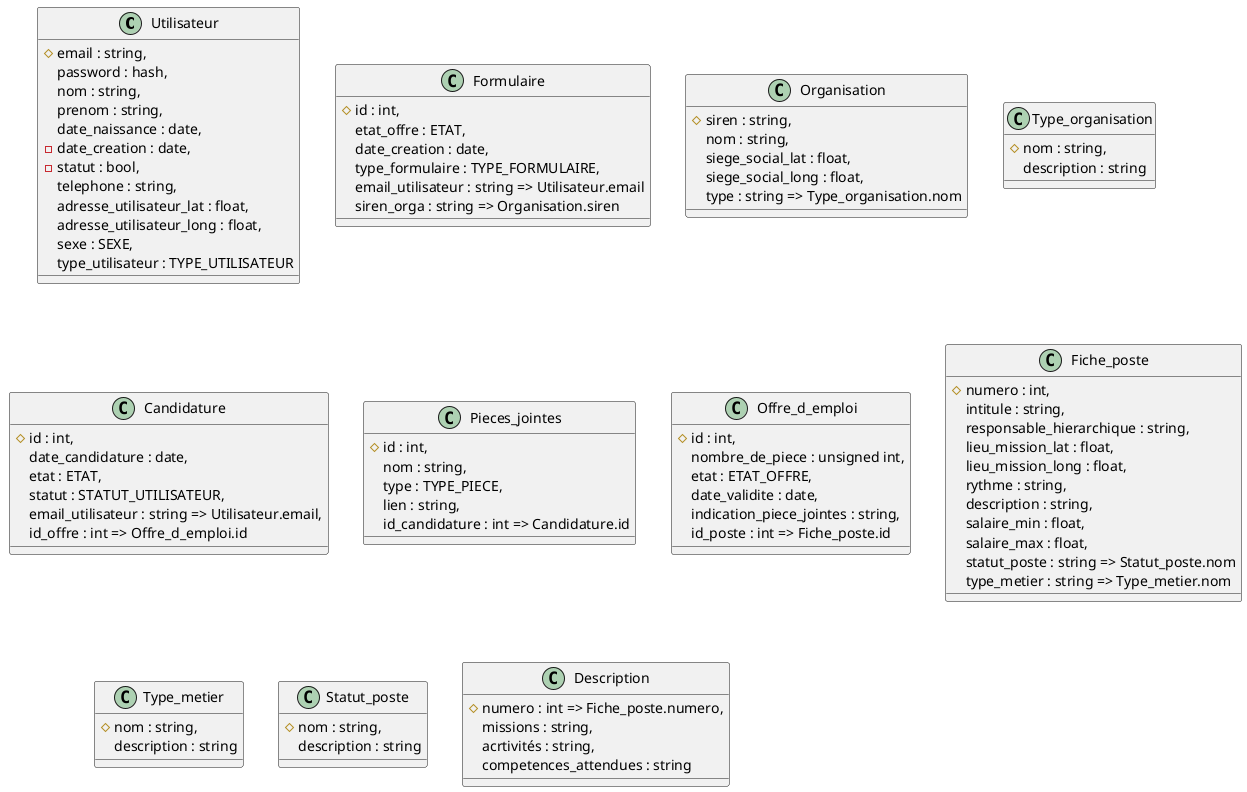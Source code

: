 @startuml MLD
class Utilisateur{
    # email : string, 
    password : hash, 
    nom : string, 
    prenom : string, 
    date_naissance : date, 
    - date_creation : date,
    - statut : bool,
    telephone : string,
    adresse_utilisateur_lat : float,
    adresse_utilisateur_long : float,
    sexe : SEXE, 
    type_utilisateur : TYPE_UTILISATEUR 
}

class Formulaire{
    #id : int, 
    etat_offre : ETAT,
    date_creation : date, 
    type_formulaire : TYPE_FORMULAIRE, 
    email_utilisateur : string => Utilisateur.email
    siren_orga : string => Organisation.siren
}

class Organisation{
    #siren : string, 
    nom : string, 
    siege_social_lat : float,
    siege_social_long : float,
    type : string => Type_organisation.nom
}

class Type_organisation{
    #nom : string, 
    description : string
}

class  Candidature{
    #id : int, 
    date_candidature : date, 
    etat : ETAT, 
    statut : STATUT_UTILISATEUR, 
    email_utilisateur : string => Utilisateur.email, 
    id_offre : int => Offre_d_emploi.id
}

class Pieces_jointes {
    #id : int, 
    nom : string,
    type : TYPE_PIECE,
    lien : string,
    id_candidature : int => Candidature.id
}

class Offre_d_emploi{
    #id : int,  
    nombre_de_piece : unsigned int, 
    etat : ETAT_OFFRE,
    date_validite : date,
    indication_piece_jointes : string,
    id_poste : int => Fiche_poste.id
}

class Fiche_poste{
    #numero : int, 
    intitule : string, 
    responsable_hierarchique : string, 
    lieu_mission_lat : float,
    lieu_mission_long : float,
    rythme : string, 
    description : string,
    salaire_min : float,
    salaire_max : float,
    statut_poste : string => Statut_poste.nom
    type_metier : string => Type_metier.nom
}

class Type_metier{
    #nom : string, 
    description : string
}

class Statut_poste{
    #nom : string, 
    description : string
}

class Description{
    #numero : int => Fiche_poste.numero, 
    missions : string, 
    acrtivités : string, 
    competences_attendues : string
}
@enduml